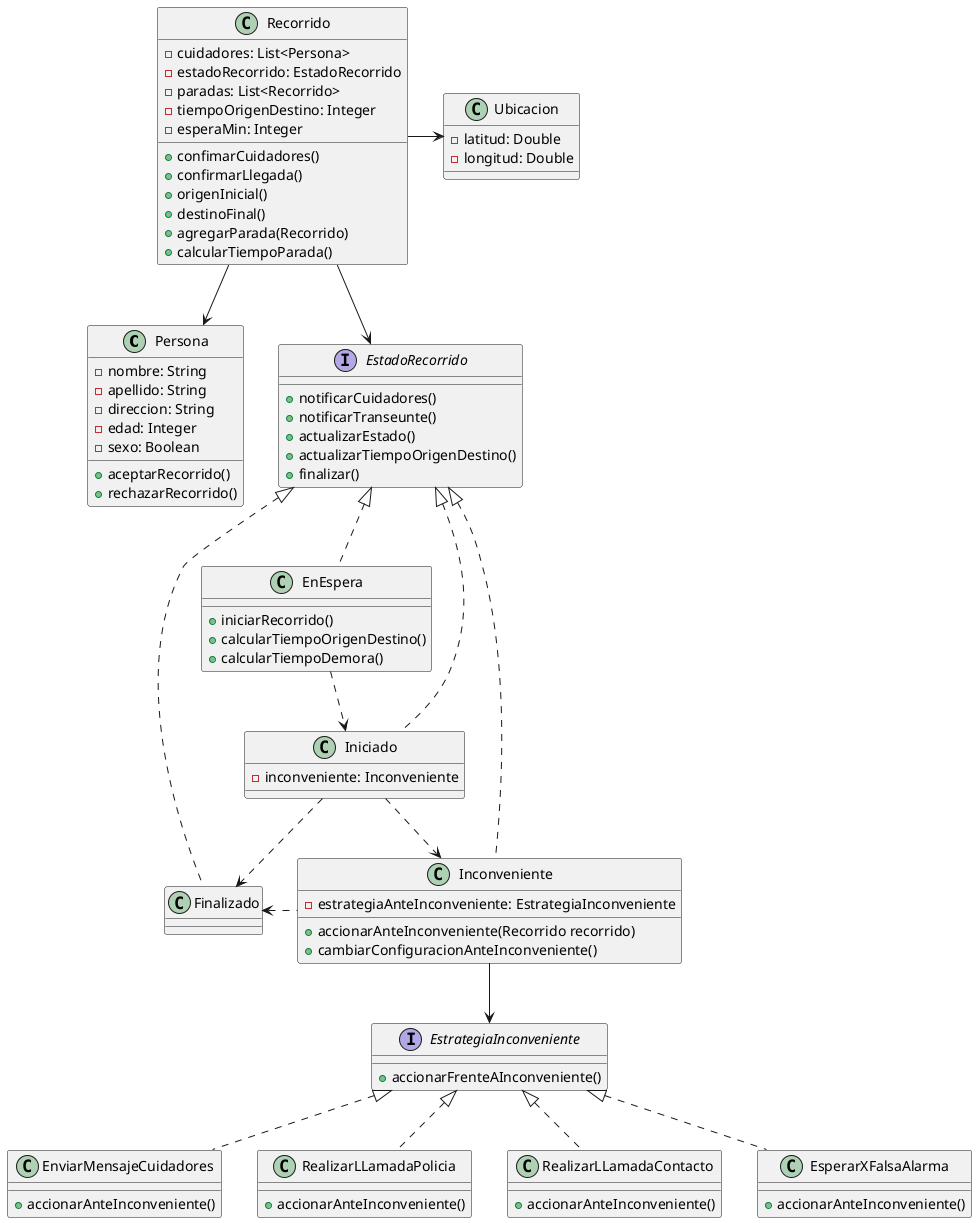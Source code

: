 @startuml

class Persona {
    -nombre: String
    -apellido: String
    -direccion: String
    -edad: Integer
    -sexo: Boolean

    +aceptarRecorrido()
    +rechazarRecorrido()

}

interface EstrategiaInconveniente {
    + accionarFrenteAInconveniente()  
}

class EnviarMensajeCuidadores implements EstrategiaInconveniente {
    +accionarAnteInconveniente()  
}

class RealizarLLamadaPolicia implements EstrategiaInconveniente {
    +accionarAnteInconveniente()  
}

class RealizarLLamadaContacto implements EstrategiaInconveniente {
    +accionarAnteInconveniente()  
}

class EsperarXFalsaAlarma implements EstrategiaInconveniente {
    +accionarAnteInconveniente()  
}


interface EstadoRecorrido{
    +notificarCuidadores()   
    +notificarTranseunte()  
    +actualizarEstado()  
    +actualizarTiempoOrigenDestino()
    +finalizar()  
}

class EnEspera implements EstadoRecorrido{
    +iniciarRecorrido()  
    +calcularTiempoOrigenDestino()
    +calcularTiempoDemora()
}

class Iniciado implements EstadoRecorrido{
    - inconveniente: Inconveniente
}

class Finalizado implements EstadoRecorrido{

}

class Inconveniente implements EstadoRecorrido{
    -estrategiaAnteInconveniente: EstrategiaInconveniente
    +accionarAnteInconveniente(Recorrido recorrido)  
    +cambiarConfiguracionAnteInconveniente()  
}

class Recorrido{
    -cuidadores: List<Persona>
    -estadoRecorrido: EstadoRecorrido
    -paradas: List<Recorrido>
    -tiempoOrigenDestino: Integer
    -esperaMin: Integer  

    +confimarCuidadores()  
    +confirmarLlegada()  
    +origenInicial()  
    +destinoFinal()  
    +agregarParada(Recorrido)  
    +calcularTiempoParada()

}

class Ubicacion{
    -latitud: Double
    -longitud: Double
    
}


Recorrido --> EstadoRecorrido
Recorrido --> Persona
Recorrido -right-> Ubicacion

Inconveniente -down-> EstrategiaInconveniente


Iniciado ..> Finalizado
Inconveniente .left.> Finalizado

EnEspera ..> Iniciado
Iniciado .right.> Inconveniente



@enduml 

